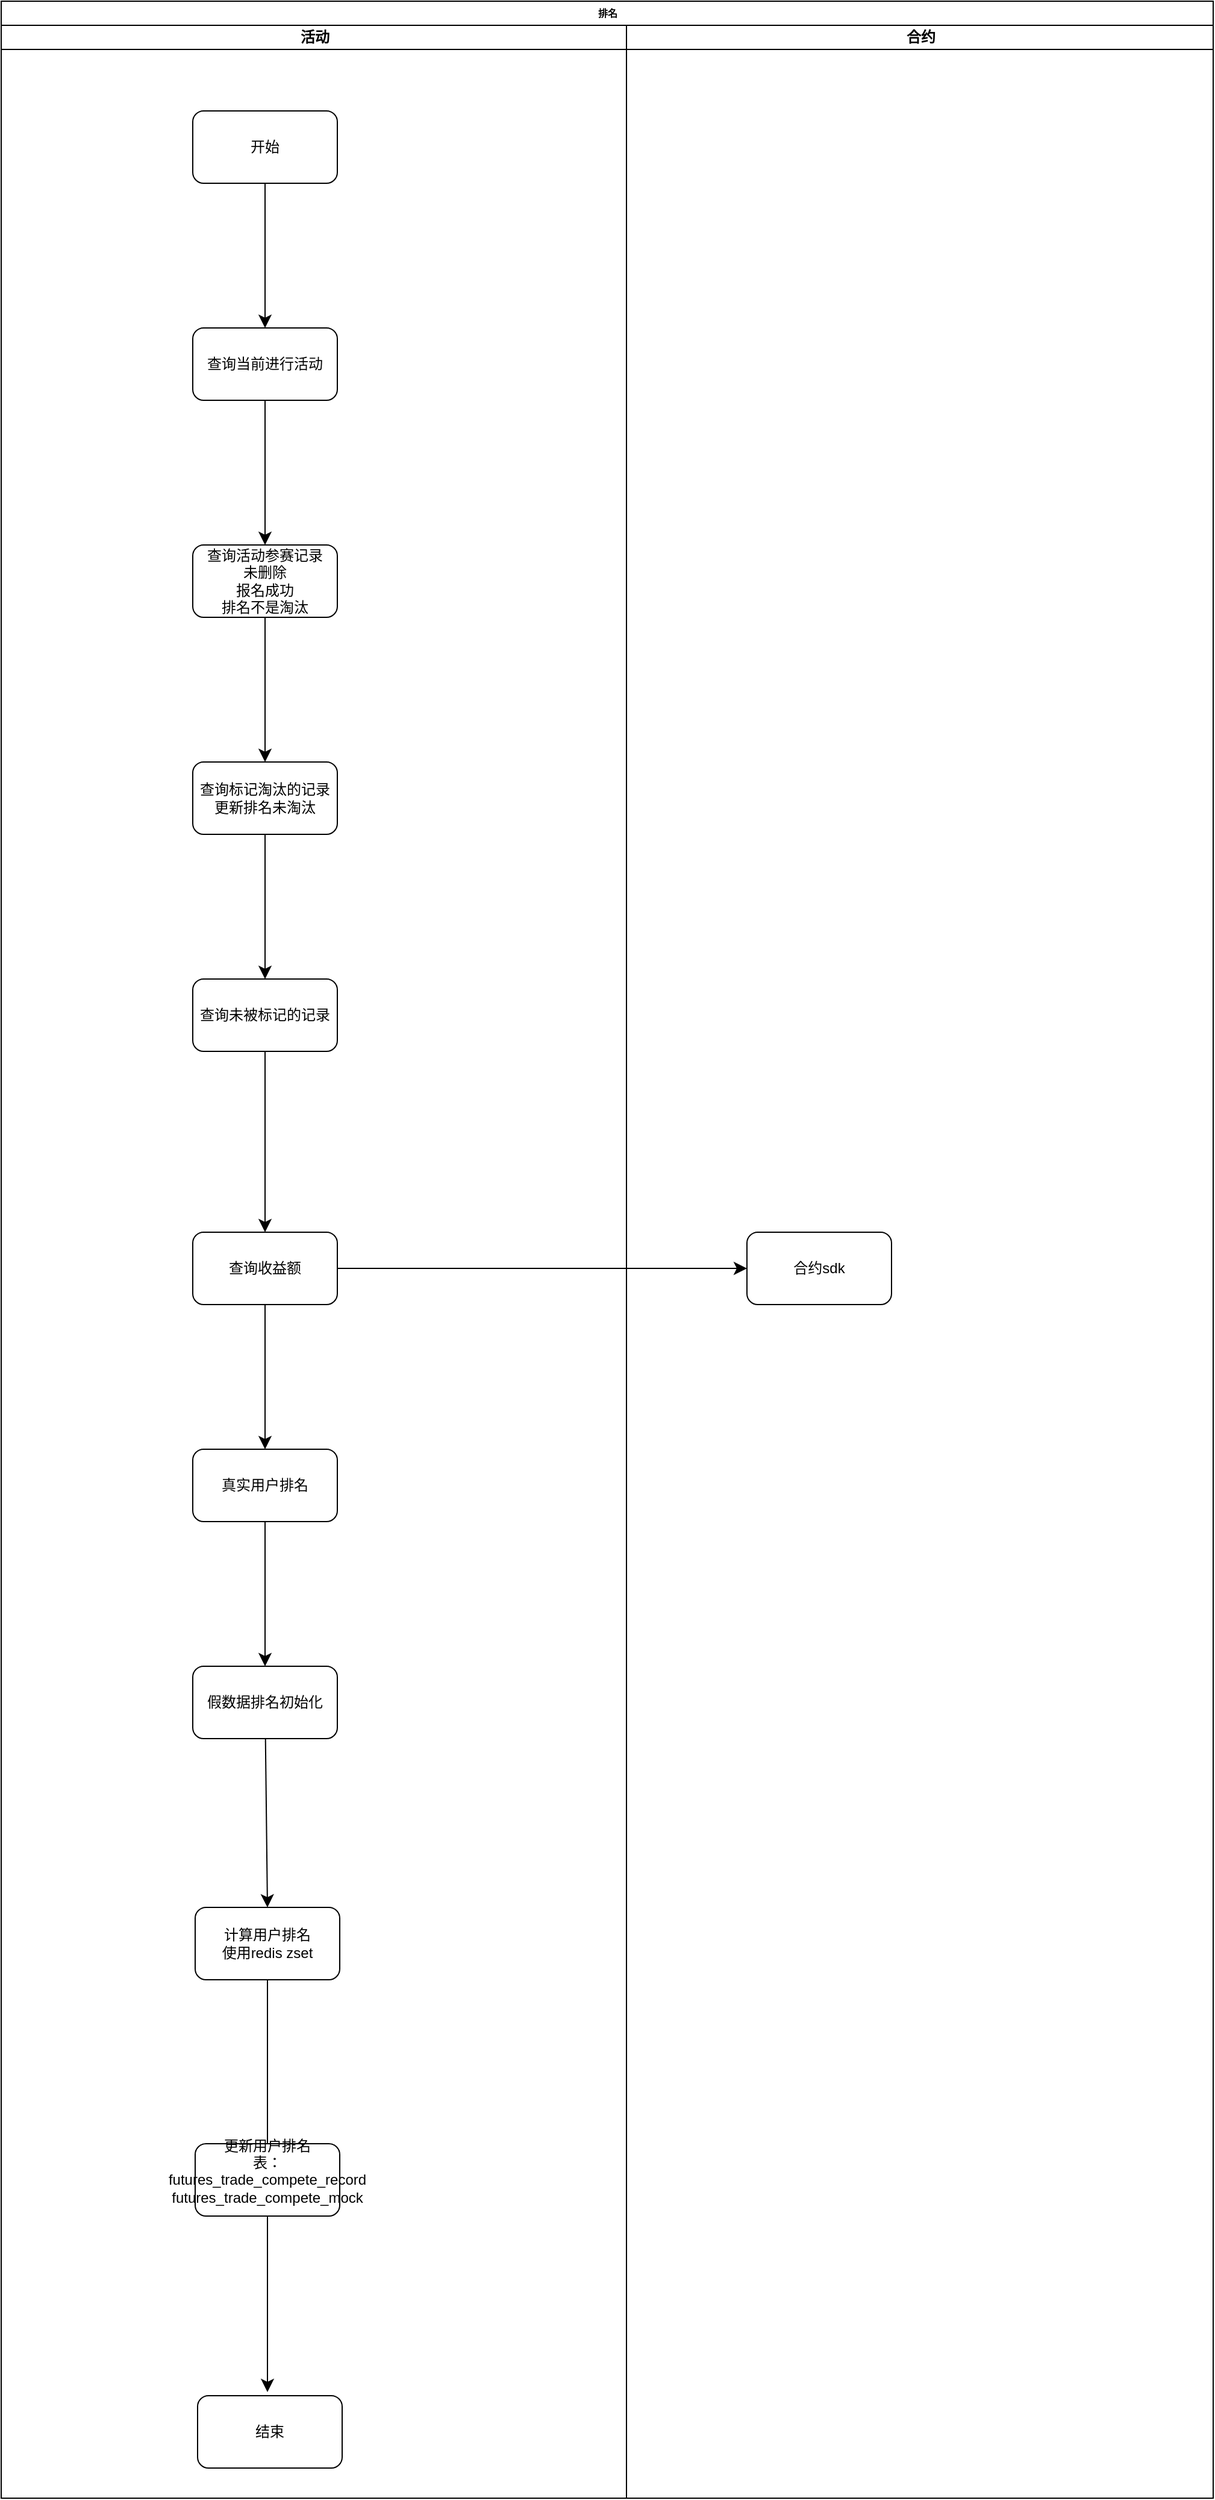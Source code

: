 <mxfile version="24.2.3" type="github">
  <diagram name="Page-1" id="74e2e168-ea6b-b213-b513-2b3c1d86103e">
    <mxGraphModel dx="954" dy="1589" grid="0" gridSize="10" guides="1" tooltips="1" connect="1" arrows="1" fold="1" page="1" pageScale="1" pageWidth="1100" pageHeight="850" background="none" math="0" shadow="0">
      <root>
        <mxCell id="0" />
        <mxCell id="1" parent="0" />
        <mxCell id="77e6c97f196da883-1" value="排名" style="swimlane;html=1;childLayout=stackLayout;startSize=20;rounded=0;shadow=0;labelBackgroundColor=none;strokeWidth=1;fontFamily=Verdana;fontSize=8;align=center;" parent="1" vertex="1">
          <mxGeometry x="73" y="-86" width="1006" height="2071" as="geometry" />
        </mxCell>
        <mxCell id="77e6c97f196da883-2" value="活动" style="swimlane;html=1;startSize=20;" parent="77e6c97f196da883-1" vertex="1">
          <mxGeometry y="20" width="519" height="2051" as="geometry" />
        </mxCell>
        <mxCell id="7HxZAh4jDL76YrdutOJW-3" value="" style="edgeStyle=none;curved=1;rounded=0;orthogonalLoop=1;jettySize=auto;html=1;fontSize=12;startSize=8;endSize=8;" parent="77e6c97f196da883-2" source="7HxZAh4jDL76YrdutOJW-1" target="7HxZAh4jDL76YrdutOJW-2" edge="1">
          <mxGeometry relative="1" as="geometry" />
        </mxCell>
        <mxCell id="7HxZAh4jDL76YrdutOJW-1" value="开始" style="rounded=1;whiteSpace=wrap;html=1;" parent="77e6c97f196da883-2" vertex="1">
          <mxGeometry x="159" y="71" width="120" height="60" as="geometry" />
        </mxCell>
        <mxCell id="7HxZAh4jDL76YrdutOJW-5" value="" style="edgeStyle=none;curved=1;rounded=0;orthogonalLoop=1;jettySize=auto;html=1;fontSize=12;startSize=8;endSize=8;" parent="77e6c97f196da883-2" source="7HxZAh4jDL76YrdutOJW-2" target="7HxZAh4jDL76YrdutOJW-4" edge="1">
          <mxGeometry relative="1" as="geometry" />
        </mxCell>
        <mxCell id="7HxZAh4jDL76YrdutOJW-2" value="查询当前进行活动" style="whiteSpace=wrap;html=1;rounded=1;" parent="77e6c97f196da883-2" vertex="1">
          <mxGeometry x="159" y="251" width="120" height="60" as="geometry" />
        </mxCell>
        <mxCell id="7HxZAh4jDL76YrdutOJW-21" value="" style="edgeStyle=none;curved=1;rounded=0;orthogonalLoop=1;jettySize=auto;html=1;fontSize=12;startSize=8;endSize=8;" parent="77e6c97f196da883-2" source="7HxZAh4jDL76YrdutOJW-4" target="7HxZAh4jDL76YrdutOJW-20" edge="1">
          <mxGeometry relative="1" as="geometry" />
        </mxCell>
        <mxCell id="7HxZAh4jDL76YrdutOJW-4" value="查询活动参赛记录&lt;div&gt;未删除&lt;/div&gt;&lt;div&gt;报名成功&lt;/div&gt;&lt;div&gt;排名不是淘汰&lt;/div&gt;" style="whiteSpace=wrap;html=1;rounded=1;" parent="77e6c97f196da883-2" vertex="1">
          <mxGeometry x="159" y="431" width="120" height="60" as="geometry" />
        </mxCell>
        <mxCell id="-8UbISWvMrG1KtDeCzep-2" value="" style="edgeStyle=none;curved=1;rounded=0;orthogonalLoop=1;jettySize=auto;html=1;fontSize=12;startSize=8;endSize=8;" edge="1" parent="77e6c97f196da883-2" source="7HxZAh4jDL76YrdutOJW-6" target="-8UbISWvMrG1KtDeCzep-1">
          <mxGeometry relative="1" as="geometry" />
        </mxCell>
        <mxCell id="7HxZAh4jDL76YrdutOJW-6" value="查询收益额" style="whiteSpace=wrap;html=1;rounded=1;" parent="77e6c97f196da883-2" vertex="1">
          <mxGeometry x="159" y="1001" width="120" height="60" as="geometry" />
        </mxCell>
        <mxCell id="7HxZAh4jDL76YrdutOJW-14" value="" style="edgeStyle=none;curved=1;rounded=0;orthogonalLoop=1;jettySize=auto;html=1;fontSize=12;startSize=8;endSize=8;" parent="77e6c97f196da883-2" source="7HxZAh4jDL76YrdutOJW-10" edge="1">
          <mxGeometry relative="1" as="geometry">
            <mxPoint x="221" y="1772" as="targetPoint" />
          </mxGeometry>
        </mxCell>
        <mxCell id="7HxZAh4jDL76YrdutOJW-10" value="计算用户排名&lt;div&gt;使用redis zset&lt;/div&gt;" style="whiteSpace=wrap;html=1;rounded=1;" parent="77e6c97f196da883-2" vertex="1">
          <mxGeometry x="161" y="1561" width="120" height="60" as="geometry" />
        </mxCell>
        <mxCell id="7HxZAh4jDL76YrdutOJW-19" value="" style="edgeStyle=none;curved=1;rounded=0;orthogonalLoop=1;jettySize=auto;html=1;fontSize=12;startSize=8;endSize=8;" parent="77e6c97f196da883-2" source="7HxZAh4jDL76YrdutOJW-16" edge="1">
          <mxGeometry relative="1" as="geometry">
            <mxPoint x="221" y="1963" as="targetPoint" />
          </mxGeometry>
        </mxCell>
        <mxCell id="7HxZAh4jDL76YrdutOJW-16" value="更新用户排名&lt;div&gt;表：futures_trade_compete_record&lt;/div&gt;&lt;div&gt;futures_trade_compete_mock&lt;br&gt;&lt;/div&gt;&lt;div&gt;&lt;br&gt;&lt;/div&gt;" style="whiteSpace=wrap;html=1;rounded=1;" parent="77e6c97f196da883-2" vertex="1">
          <mxGeometry x="161" y="1757" width="120" height="60" as="geometry" />
        </mxCell>
        <mxCell id="7HxZAh4jDL76YrdutOJW-18" value="结束" style="whiteSpace=wrap;html=1;rounded=1;" parent="77e6c97f196da883-2" vertex="1">
          <mxGeometry x="163" y="1966" width="120" height="60" as="geometry" />
        </mxCell>
        <mxCell id="7HxZAh4jDL76YrdutOJW-24" value="" style="edgeStyle=none;curved=1;rounded=0;orthogonalLoop=1;jettySize=auto;html=1;fontSize=12;startSize=8;endSize=8;" parent="77e6c97f196da883-2" source="7HxZAh4jDL76YrdutOJW-20" target="7HxZAh4jDL76YrdutOJW-23" edge="1">
          <mxGeometry relative="1" as="geometry" />
        </mxCell>
        <mxCell id="7HxZAh4jDL76YrdutOJW-20" value="查询标记淘汰的记录&lt;div&gt;更新排名未淘汰&lt;/div&gt;" style="whiteSpace=wrap;html=1;rounded=1;" parent="77e6c97f196da883-2" vertex="1">
          <mxGeometry x="159" y="611" width="120" height="60" as="geometry" />
        </mxCell>
        <mxCell id="7HxZAh4jDL76YrdutOJW-27" style="edgeStyle=none;curved=1;rounded=0;orthogonalLoop=1;jettySize=auto;html=1;fontSize=12;startSize=8;endSize=8;" parent="77e6c97f196da883-2" source="7HxZAh4jDL76YrdutOJW-23" target="7HxZAh4jDL76YrdutOJW-6" edge="1">
          <mxGeometry relative="1" as="geometry" />
        </mxCell>
        <mxCell id="7HxZAh4jDL76YrdutOJW-23" value="查询未被标记的记录" style="whiteSpace=wrap;html=1;rounded=1;" parent="77e6c97f196da883-2" vertex="1">
          <mxGeometry x="159" y="791" width="120" height="60" as="geometry" />
        </mxCell>
        <mxCell id="-8UbISWvMrG1KtDeCzep-4" value="" style="edgeStyle=none;curved=1;rounded=0;orthogonalLoop=1;jettySize=auto;html=1;fontSize=12;startSize=8;endSize=8;" edge="1" parent="77e6c97f196da883-2" source="-8UbISWvMrG1KtDeCzep-1" target="-8UbISWvMrG1KtDeCzep-3">
          <mxGeometry relative="1" as="geometry" />
        </mxCell>
        <mxCell id="-8UbISWvMrG1KtDeCzep-1" value="真实用户排名" style="whiteSpace=wrap;html=1;rounded=1;" vertex="1" parent="77e6c97f196da883-2">
          <mxGeometry x="159" y="1181" width="120" height="60" as="geometry" />
        </mxCell>
        <mxCell id="-8UbISWvMrG1KtDeCzep-5" style="edgeStyle=none;curved=1;rounded=0;orthogonalLoop=1;jettySize=auto;html=1;entryX=0.5;entryY=0;entryDx=0;entryDy=0;fontSize=12;startSize=8;endSize=8;" edge="1" parent="77e6c97f196da883-2" source="-8UbISWvMrG1KtDeCzep-3" target="7HxZAh4jDL76YrdutOJW-10">
          <mxGeometry relative="1" as="geometry" />
        </mxCell>
        <mxCell id="-8UbISWvMrG1KtDeCzep-3" value="假数据排名初始化" style="whiteSpace=wrap;html=1;rounded=1;" vertex="1" parent="77e6c97f196da883-2">
          <mxGeometry x="159" y="1361" width="120" height="60" as="geometry" />
        </mxCell>
        <mxCell id="77e6c97f196da883-3" value="合约" style="swimlane;html=1;startSize=20;" parent="77e6c97f196da883-1" vertex="1">
          <mxGeometry x="519" y="20" width="487" height="2051" as="geometry" />
        </mxCell>
        <mxCell id="7HxZAh4jDL76YrdutOJW-8" value="合约sdk" style="whiteSpace=wrap;html=1;rounded=1;" parent="77e6c97f196da883-3" vertex="1">
          <mxGeometry x="100" y="1001" width="120" height="60" as="geometry" />
        </mxCell>
        <mxCell id="7HxZAh4jDL76YrdutOJW-9" value="" style="edgeStyle=none;curved=1;rounded=0;orthogonalLoop=1;jettySize=auto;html=1;fontSize=12;startSize=8;endSize=8;" parent="77e6c97f196da883-1" source="7HxZAh4jDL76YrdutOJW-6" target="7HxZAh4jDL76YrdutOJW-8" edge="1">
          <mxGeometry relative="1" as="geometry" />
        </mxCell>
      </root>
    </mxGraphModel>
  </diagram>
</mxfile>
